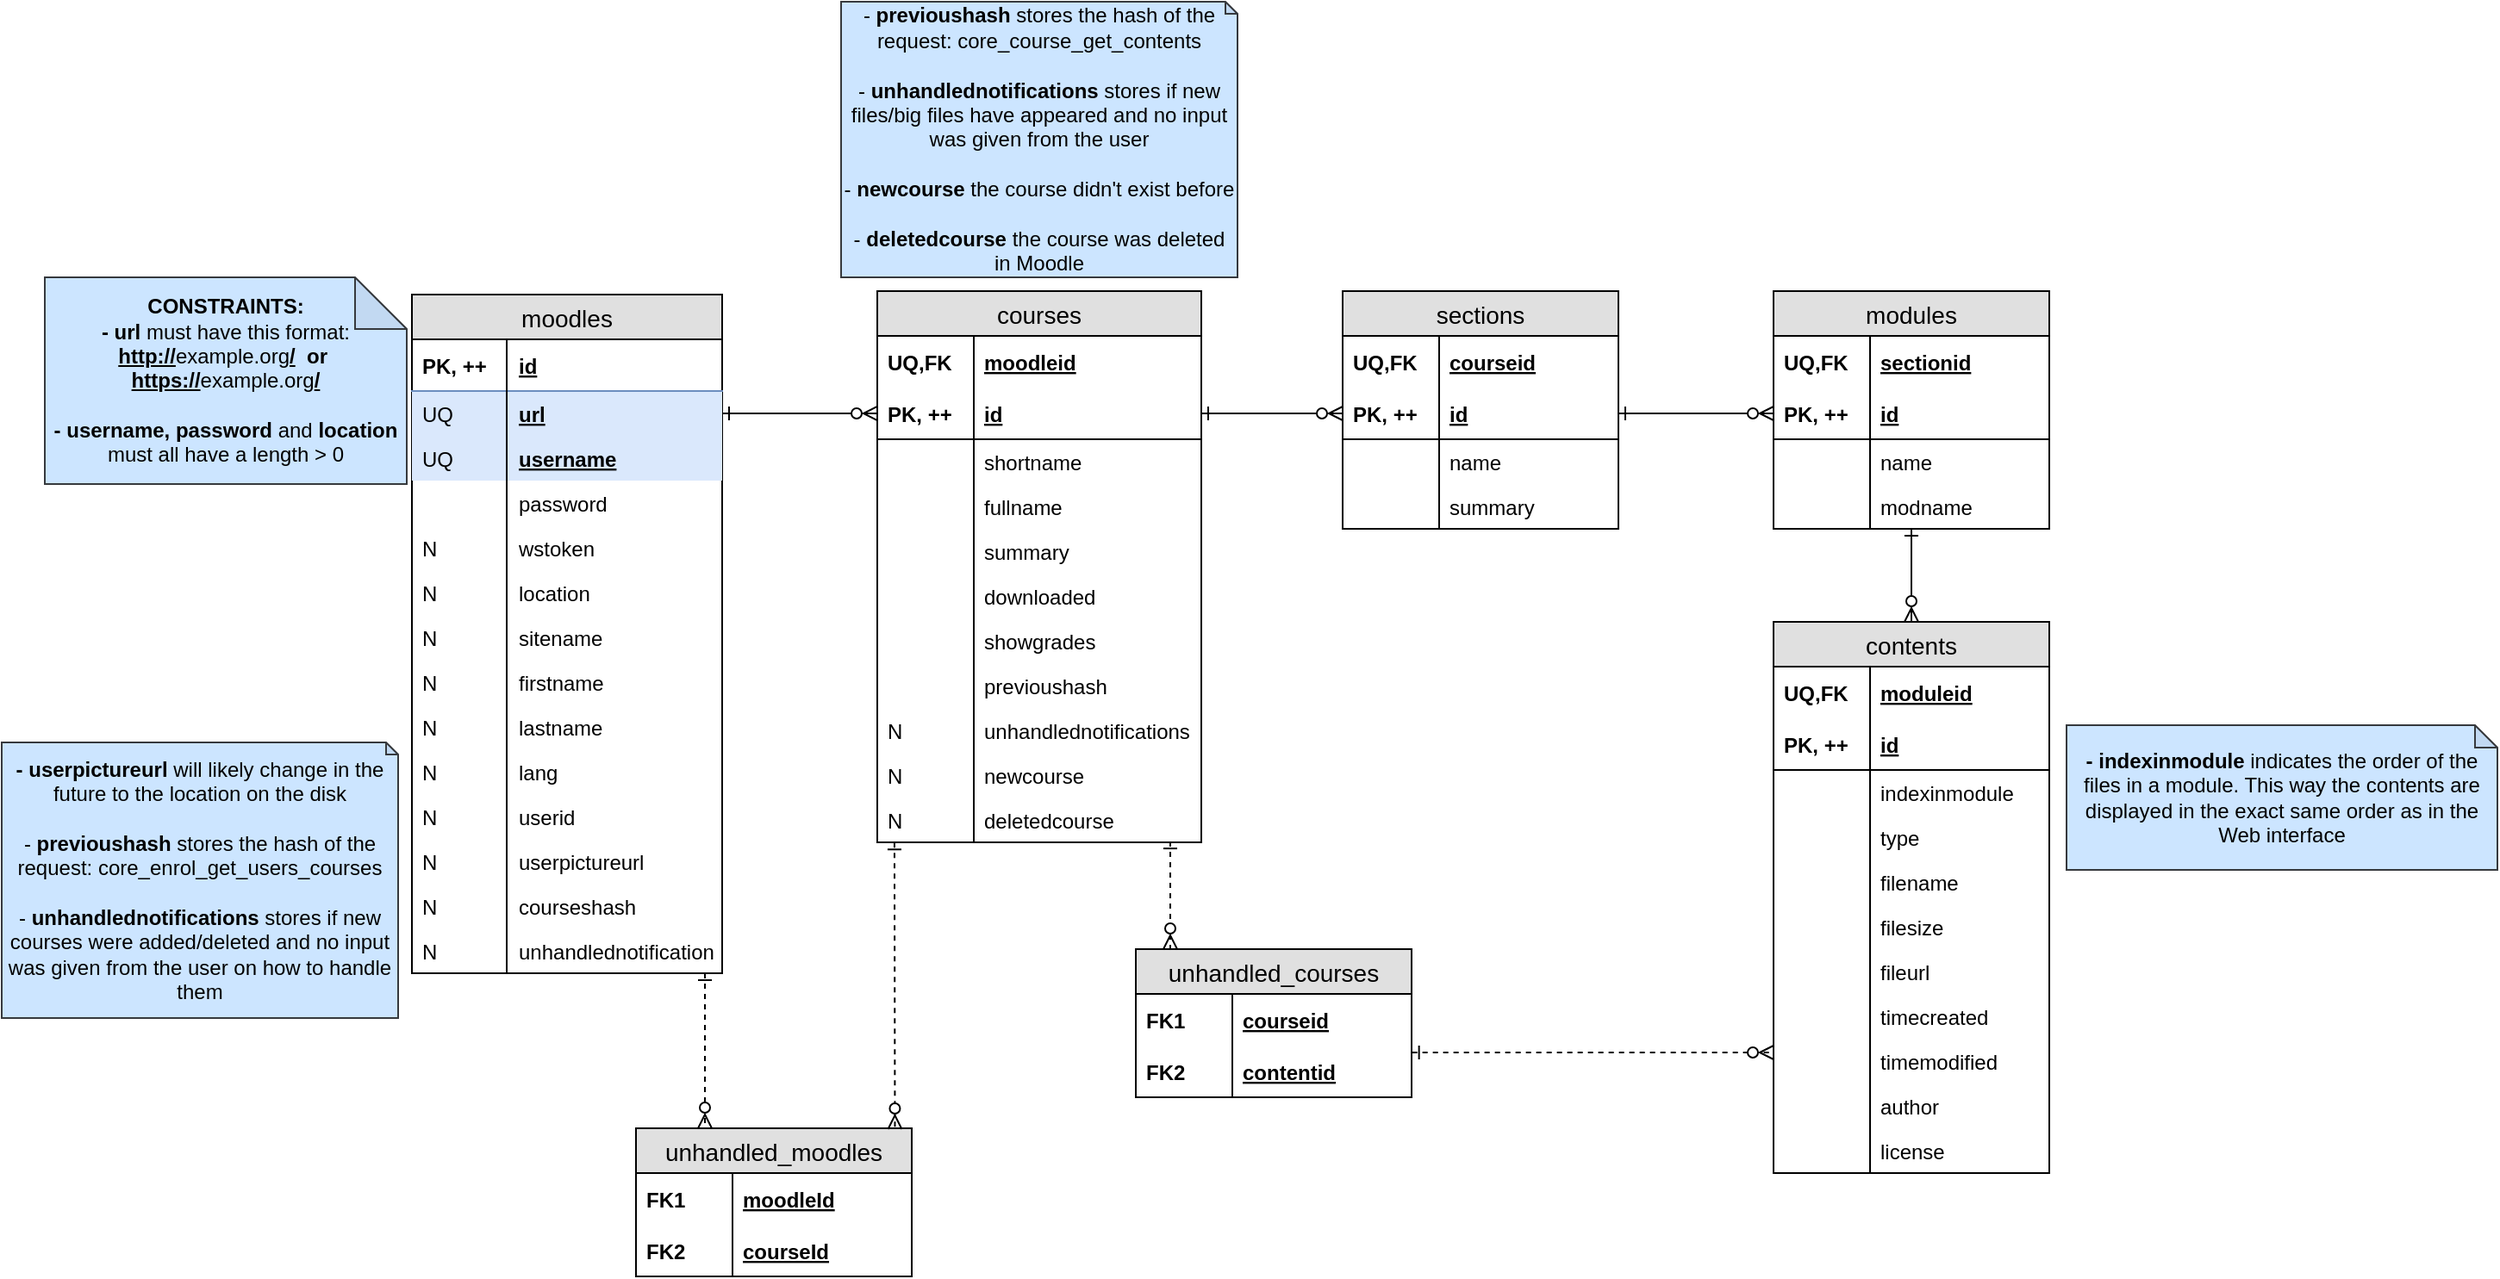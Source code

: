 <mxfile version="12.6.5" type="device"><diagram id="IwnenHdid8xizg1jXRGG" name="Page-1"><mxGraphModel dx="1095" dy="426" grid="1" gridSize="10" guides="1" tooltips="1" connect="1" arrows="1" fold="1" page="1" pageScale="1" pageWidth="850" pageHeight="1100" math="0" shadow="0"><root><mxCell id="0"/><mxCell id="1" parent="0"/><mxCell id="Ym9LLyicGNNErHvYUnxw-1" value="moodles" style="swimlane;fontStyle=0;childLayout=stackLayout;horizontal=1;startSize=26;fillColor=#e0e0e0;horizontalStack=0;resizeParent=1;resizeParentMax=0;resizeLast=0;collapsible=1;marginBottom=0;swimlaneFillColor=#ffffff;align=center;fontSize=14;" parent="1" vertex="1"><mxGeometry x="230" y="170" width="180" height="394" as="geometry"/></mxCell><mxCell id="Ym9LLyicGNNErHvYUnxw-2" value="id" style="shape=partialRectangle;top=0;left=0;right=0;bottom=1;align=left;verticalAlign=middle;fillColor=none;spacingLeft=60;spacingRight=4;overflow=hidden;rotatable=0;points=[[0,0.5],[1,0.5]];portConstraint=eastwest;dropTarget=0;fontStyle=5;fontSize=12;" parent="Ym9LLyicGNNErHvYUnxw-1" vertex="1"><mxGeometry y="26" width="180" height="30" as="geometry"/></mxCell><mxCell id="Ym9LLyicGNNErHvYUnxw-3" value="PK, ++" style="shape=partialRectangle;top=0;left=0;bottom=0;fillColor=none;align=left;verticalAlign=middle;spacingLeft=4;spacingRight=4;overflow=hidden;rotatable=0;points=[];portConstraint=eastwest;part=1;fontSize=12;fontStyle=1" parent="Ym9LLyicGNNErHvYUnxw-2" vertex="1" connectable="0"><mxGeometry width="55" height="30" as="geometry"/></mxCell><mxCell id="Ym9LLyicGNNErHvYUnxw-4" value="url" style="shape=partialRectangle;top=1;left=0;right=0;bottom=0;align=left;verticalAlign=middle;fillColor=#dae8fc;spacingLeft=60;spacingRight=4;overflow=hidden;rotatable=0;points=[[0,0.5],[1,0.5]];portConstraint=eastwest;dropTarget=0;fontSize=12;strokeColor=#6c8ebf;fontStyle=5;" parent="Ym9LLyicGNNErHvYUnxw-1" vertex="1"><mxGeometry y="56" width="180" height="26" as="geometry"/></mxCell><mxCell id="Ym9LLyicGNNErHvYUnxw-5" value="UQ" style="shape=partialRectangle;top=0;left=0;bottom=0;fillColor=none;align=left;verticalAlign=top;spacingLeft=4;spacingRight=4;overflow=hidden;rotatable=0;points=[];portConstraint=eastwest;part=1;fontSize=12;" parent="Ym9LLyicGNNErHvYUnxw-4" vertex="1" connectable="0"><mxGeometry width="55" height="26" as="geometry"/></mxCell><mxCell id="Ym9LLyicGNNErHvYUnxw-31" value="username" style="shape=partialRectangle;top=0;left=0;right=0;bottom=0;align=left;verticalAlign=middle;fillColor=#dae8fc;spacingLeft=60;spacingRight=4;overflow=hidden;rotatable=0;points=[[0,0.5],[1,0.5]];portConstraint=eastwest;dropTarget=0;fontSize=12;strokeColor=#6c8ebf;fontStyle=5;" parent="Ym9LLyicGNNErHvYUnxw-1" vertex="1"><mxGeometry y="82" width="180" height="26" as="geometry"/></mxCell><mxCell id="Ym9LLyicGNNErHvYUnxw-32" value="UQ" style="shape=partialRectangle;top=0;left=0;bottom=0;fillColor=none;align=left;verticalAlign=top;spacingLeft=4;spacingRight=4;overflow=hidden;rotatable=0;points=[];portConstraint=eastwest;part=1;fontSize=12;" parent="Ym9LLyicGNNErHvYUnxw-31" vertex="1" connectable="0"><mxGeometry width="55" height="26" as="geometry"/></mxCell><mxCell id="Ym9LLyicGNNErHvYUnxw-33" value="password" style="shape=partialRectangle;top=0;left=0;right=0;bottom=0;align=left;verticalAlign=middle;fillColor=none;spacingLeft=60;spacingRight=4;overflow=hidden;rotatable=0;points=[[0,0.5],[1,0.5]];portConstraint=eastwest;dropTarget=0;fontSize=12;fontStyle=0;" parent="Ym9LLyicGNNErHvYUnxw-1" vertex="1"><mxGeometry y="108" width="180" height="26" as="geometry"/></mxCell><mxCell id="Ym9LLyicGNNErHvYUnxw-34" value="" style="shape=partialRectangle;top=0;left=0;bottom=0;fillColor=none;align=left;verticalAlign=top;spacingLeft=4;spacingRight=4;overflow=hidden;rotatable=0;points=[];portConstraint=eastwest;part=1;fontSize=12;" parent="Ym9LLyicGNNErHvYUnxw-33" vertex="1" connectable="0"><mxGeometry width="55" height="26" as="geometry"/></mxCell><mxCell id="Ym9LLyicGNNErHvYUnxw-35" value="wstoken" style="shape=partialRectangle;top=0;left=0;right=0;bottom=0;align=left;verticalAlign=middle;fillColor=none;spacingLeft=60;spacingRight=4;overflow=hidden;rotatable=0;points=[[0,0.5],[1,0.5]];portConstraint=eastwest;dropTarget=0;fontSize=12;fontStyle=0;" parent="Ym9LLyicGNNErHvYUnxw-1" vertex="1"><mxGeometry y="134" width="180" height="26" as="geometry"/></mxCell><mxCell id="Ym9LLyicGNNErHvYUnxw-36" value="N" style="shape=partialRectangle;top=0;left=0;bottom=0;fillColor=none;align=left;verticalAlign=top;spacingLeft=4;spacingRight=4;overflow=hidden;rotatable=0;points=[];portConstraint=eastwest;part=1;fontSize=12;" parent="Ym9LLyicGNNErHvYUnxw-35" vertex="1" connectable="0"><mxGeometry width="55" height="26" as="geometry"/></mxCell><mxCell id="Ym9LLyicGNNErHvYUnxw-16" value="location" style="shape=partialRectangle;top=0;left=0;right=0;bottom=0;align=left;verticalAlign=middle;fillColor=none;spacingLeft=60;spacingRight=4;overflow=hidden;rotatable=0;points=[[0,0.5],[1,0.5]];portConstraint=eastwest;dropTarget=0;fontSize=12;fontStyle=0;" parent="Ym9LLyicGNNErHvYUnxw-1" vertex="1"><mxGeometry y="160" width="180" height="26" as="geometry"/></mxCell><mxCell id="Ym9LLyicGNNErHvYUnxw-17" value="N" style="shape=partialRectangle;top=0;left=0;bottom=0;fillColor=none;align=left;verticalAlign=top;spacingLeft=4;spacingRight=4;overflow=hidden;rotatable=0;points=[];portConstraint=eastwest;part=1;fontSize=12;" parent="Ym9LLyicGNNErHvYUnxw-16" vertex="1" connectable="0"><mxGeometry width="55" height="26" as="geometry"/></mxCell><mxCell id="n-XIEDdAp3IJLCjiU2Xb-1" value="sitename" style="shape=partialRectangle;top=0;left=0;right=0;bottom=0;align=left;verticalAlign=middle;fillColor=none;spacingLeft=60;spacingRight=4;overflow=hidden;rotatable=0;points=[[0,0.5],[1,0.5]];portConstraint=eastwest;dropTarget=0;fontSize=12;fontStyle=0;" parent="Ym9LLyicGNNErHvYUnxw-1" vertex="1"><mxGeometry y="186" width="180" height="26" as="geometry"/></mxCell><mxCell id="n-XIEDdAp3IJLCjiU2Xb-2" value="N" style="shape=partialRectangle;top=0;left=0;bottom=0;fillColor=none;align=left;verticalAlign=top;spacingLeft=4;spacingRight=4;overflow=hidden;rotatable=0;points=[];portConstraint=eastwest;part=1;fontSize=12;" parent="n-XIEDdAp3IJLCjiU2Xb-1" vertex="1" connectable="0"><mxGeometry width="55" height="26" as="geometry"/></mxCell><mxCell id="n-XIEDdAp3IJLCjiU2Xb-3" value="firstname" style="shape=partialRectangle;top=0;left=0;right=0;bottom=0;align=left;verticalAlign=middle;fillColor=none;spacingLeft=60;spacingRight=4;overflow=hidden;rotatable=0;points=[[0,0.5],[1,0.5]];portConstraint=eastwest;dropTarget=0;fontSize=12;fontStyle=0;" parent="Ym9LLyicGNNErHvYUnxw-1" vertex="1"><mxGeometry y="212" width="180" height="26" as="geometry"/></mxCell><mxCell id="n-XIEDdAp3IJLCjiU2Xb-4" value="N" style="shape=partialRectangle;top=0;left=0;bottom=0;fillColor=none;align=left;verticalAlign=top;spacingLeft=4;spacingRight=4;overflow=hidden;rotatable=0;points=[];portConstraint=eastwest;part=1;fontSize=12;" parent="n-XIEDdAp3IJLCjiU2Xb-3" vertex="1" connectable="0"><mxGeometry width="55" height="26" as="geometry"/></mxCell><mxCell id="n-XIEDdAp3IJLCjiU2Xb-5" value="lastname" style="shape=partialRectangle;top=0;left=0;right=0;bottom=0;align=left;verticalAlign=middle;fillColor=none;spacingLeft=60;spacingRight=4;overflow=hidden;rotatable=0;points=[[0,0.5],[1,0.5]];portConstraint=eastwest;dropTarget=0;fontSize=12;fontStyle=0;" parent="Ym9LLyicGNNErHvYUnxw-1" vertex="1"><mxGeometry y="238" width="180" height="26" as="geometry"/></mxCell><mxCell id="n-XIEDdAp3IJLCjiU2Xb-6" value="N" style="shape=partialRectangle;top=0;left=0;bottom=0;fillColor=none;align=left;verticalAlign=top;spacingLeft=4;spacingRight=4;overflow=hidden;rotatable=0;points=[];portConstraint=eastwest;part=1;fontSize=12;" parent="n-XIEDdAp3IJLCjiU2Xb-5" vertex="1" connectable="0"><mxGeometry width="55" height="26" as="geometry"/></mxCell><mxCell id="n-XIEDdAp3IJLCjiU2Xb-7" value="lang" style="shape=partialRectangle;top=0;left=0;right=0;bottom=0;align=left;verticalAlign=middle;fillColor=none;spacingLeft=60;spacingRight=4;overflow=hidden;rotatable=0;points=[[0,0.5],[1,0.5]];portConstraint=eastwest;dropTarget=0;fontSize=12;fontStyle=0;" parent="Ym9LLyicGNNErHvYUnxw-1" vertex="1"><mxGeometry y="264" width="180" height="26" as="geometry"/></mxCell><mxCell id="n-XIEDdAp3IJLCjiU2Xb-8" value="N" style="shape=partialRectangle;top=0;left=0;bottom=0;fillColor=none;align=left;verticalAlign=top;spacingLeft=4;spacingRight=4;overflow=hidden;rotatable=0;points=[];portConstraint=eastwest;part=1;fontSize=12;" parent="n-XIEDdAp3IJLCjiU2Xb-7" vertex="1" connectable="0"><mxGeometry width="55" height="26" as="geometry"/></mxCell><mxCell id="n-XIEDdAp3IJLCjiU2Xb-9" value="userid" style="shape=partialRectangle;top=0;left=0;right=0;bottom=0;align=left;verticalAlign=middle;fillColor=none;spacingLeft=60;spacingRight=4;overflow=hidden;rotatable=0;points=[[0,0.5],[1,0.5]];portConstraint=eastwest;dropTarget=0;fontSize=12;fontStyle=0;" parent="Ym9LLyicGNNErHvYUnxw-1" vertex="1"><mxGeometry y="290" width="180" height="26" as="geometry"/></mxCell><mxCell id="n-XIEDdAp3IJLCjiU2Xb-10" value="N" style="shape=partialRectangle;top=0;left=0;bottom=0;fillColor=none;align=left;verticalAlign=top;spacingLeft=4;spacingRight=4;overflow=hidden;rotatable=0;points=[];portConstraint=eastwest;part=1;fontSize=12;" parent="n-XIEDdAp3IJLCjiU2Xb-9" vertex="1" connectable="0"><mxGeometry width="55" height="26" as="geometry"/></mxCell><mxCell id="n-XIEDdAp3IJLCjiU2Xb-11" value="userpictureurl" style="shape=partialRectangle;top=0;left=0;right=0;bottom=0;align=left;verticalAlign=middle;fillColor=none;spacingLeft=60;spacingRight=4;overflow=hidden;rotatable=0;points=[[0,0.5],[1,0.5]];portConstraint=eastwest;dropTarget=0;fontSize=12;fontStyle=0;" parent="Ym9LLyicGNNErHvYUnxw-1" vertex="1"><mxGeometry y="316" width="180" height="26" as="geometry"/></mxCell><mxCell id="n-XIEDdAp3IJLCjiU2Xb-12" value="N" style="shape=partialRectangle;top=0;left=0;bottom=0;fillColor=none;align=left;verticalAlign=top;spacingLeft=4;spacingRight=4;overflow=hidden;rotatable=0;points=[];portConstraint=eastwest;part=1;fontSize=12;" parent="n-XIEDdAp3IJLCjiU2Xb-11" vertex="1" connectable="0"><mxGeometry width="55" height="26" as="geometry"/></mxCell><mxCell id="pIue_slVEFusykAkSawV-1" value="courseshash" style="shape=partialRectangle;top=0;left=0;right=0;bottom=0;align=left;verticalAlign=middle;fillColor=none;spacingLeft=60;spacingRight=4;overflow=hidden;rotatable=0;points=[[0,0.5],[1,0.5]];portConstraint=eastwest;dropTarget=0;fontSize=12;fontStyle=0;" vertex="1" parent="Ym9LLyicGNNErHvYUnxw-1"><mxGeometry y="342" width="180" height="26" as="geometry"/></mxCell><mxCell id="pIue_slVEFusykAkSawV-2" value="N" style="shape=partialRectangle;top=0;left=0;bottom=0;fillColor=none;align=left;verticalAlign=top;spacingLeft=4;spacingRight=4;overflow=hidden;rotatable=0;points=[];portConstraint=eastwest;part=1;fontSize=12;" vertex="1" connectable="0" parent="pIue_slVEFusykAkSawV-1"><mxGeometry width="55" height="26" as="geometry"/></mxCell><mxCell id="pIue_slVEFusykAkSawV-3" value="unhandlednotifications" style="shape=partialRectangle;top=0;left=0;right=0;bottom=0;align=left;verticalAlign=middle;fillColor=none;spacingLeft=60;spacingRight=4;overflow=hidden;rotatable=0;points=[[0,0.5],[1,0.5]];portConstraint=eastwest;dropTarget=0;fontSize=12;fontStyle=0;" vertex="1" parent="Ym9LLyicGNNErHvYUnxw-1"><mxGeometry y="368" width="180" height="26" as="geometry"/></mxCell><mxCell id="pIue_slVEFusykAkSawV-4" value="N" style="shape=partialRectangle;top=0;left=0;bottom=0;fillColor=none;align=left;verticalAlign=top;spacingLeft=4;spacingRight=4;overflow=hidden;rotatable=0;points=[];portConstraint=eastwest;part=1;fontSize=12;" vertex="1" connectable="0" parent="pIue_slVEFusykAkSawV-3"><mxGeometry width="55" height="26" as="geometry"/></mxCell><mxCell id="Ym9LLyicGNNErHvYUnxw-37" value="&lt;b&gt;CONSTRAINTS:&lt;br&gt;- url&lt;/b&gt; must have this format:&lt;br&gt;&lt;b&gt;&lt;u&gt;http://&lt;/u&gt;&lt;/b&gt;example.org&lt;b&gt;&lt;u&gt;/&lt;/u&gt;&amp;nbsp; or&amp;nbsp; &lt;u&gt;https://&lt;/u&gt;&lt;/b&gt;example.org&lt;b&gt;&lt;u&gt;/&lt;br&gt;&lt;/u&gt;&lt;br&gt;- username, password &lt;/b&gt;and &lt;b&gt;location &lt;/b&gt;must all have a length &amp;gt; 0" style="shape=note;whiteSpace=wrap;html=1;backgroundOutline=1;darkOpacity=0.05;fillColor=#cce5ff;strokeColor=#36393d;" parent="1" vertex="1"><mxGeometry x="17" y="160" width="210" height="120" as="geometry"/></mxCell><mxCell id="n-XIEDdAp3IJLCjiU2Xb-13" value="&lt;b&gt;- userpictureurl &lt;/b&gt;will likely change in the future to the location on the disk&lt;br&gt;&lt;br&gt;&lt;div&gt;- &lt;b&gt;previoushash &lt;/b&gt;stores the hash of the request: core_enrol_get_users_courses&lt;/div&gt;&lt;div&gt;&lt;br&gt;&lt;/div&gt;&lt;div&gt;- &lt;b&gt;unhandlednotifications &lt;/b&gt;stores if new courses were added/deleted and no input was given from the user on how to handle them&lt;/div&gt;" style="shape=note;whiteSpace=wrap;html=1;backgroundOutline=1;darkOpacity=0.05;fillColor=#cce5ff;strokeColor=#36393d;size=7;align=center;" parent="1" vertex="1"><mxGeometry x="-8" y="430" width="230" height="160" as="geometry"/></mxCell><mxCell id="-6KCRwRVRK97ajB14KKr-2" style="edgeStyle=orthogonalEdgeStyle;rounded=0;orthogonalLoop=1;jettySize=auto;html=1;exitX=0.5;exitY=1;exitDx=0;exitDy=0;exitPerimeter=0;" parent="1" edge="1"><mxGeometry relative="1" as="geometry"><mxPoint x="700" y="541" as="sourcePoint"/><mxPoint x="700" y="541" as="targetPoint"/></mxGeometry></mxCell><mxCell id="-6KCRwRVRK97ajB14KKr-3" value="courses" style="swimlane;fontStyle=0;childLayout=stackLayout;horizontal=1;startSize=26;fillColor=#e0e0e0;horizontalStack=0;resizeParent=1;resizeParentMax=0;resizeLast=0;collapsible=1;marginBottom=0;swimlaneFillColor=#ffffff;align=center;fontSize=14;" parent="1" vertex="1"><mxGeometry x="500" y="168" width="188" height="320" as="geometry"/></mxCell><mxCell id="-6KCRwRVRK97ajB14KKr-4" value="moodleid" style="shape=partialRectangle;top=0;left=0;right=0;bottom=0;align=left;verticalAlign=middle;fillColor=none;spacingLeft=60;spacingRight=4;overflow=hidden;rotatable=0;points=[[0,0.5],[1,0.5]];portConstraint=eastwest;dropTarget=0;fontStyle=5;fontSize=12;" parent="-6KCRwRVRK97ajB14KKr-3" vertex="1"><mxGeometry y="26" width="188" height="30" as="geometry"/></mxCell><mxCell id="-6KCRwRVRK97ajB14KKr-5" value="UQ,FK" style="shape=partialRectangle;fontStyle=1;top=0;left=0;bottom=0;fillColor=none;align=left;verticalAlign=middle;spacingLeft=4;spacingRight=4;overflow=hidden;rotatable=0;points=[];portConstraint=eastwest;part=1;fontSize=12;" parent="-6KCRwRVRK97ajB14KKr-4" vertex="1" connectable="0"><mxGeometry width="56" height="30" as="geometry"/></mxCell><mxCell id="-6KCRwRVRK97ajB14KKr-6" value="id" style="shape=partialRectangle;top=0;left=0;right=0;bottom=1;align=left;verticalAlign=middle;fillColor=none;spacingLeft=60;spacingRight=4;overflow=hidden;rotatable=0;points=[[0,0.5],[1,0.5]];portConstraint=eastwest;dropTarget=0;fontStyle=5;fontSize=12;" parent="-6KCRwRVRK97ajB14KKr-3" vertex="1"><mxGeometry y="56" width="188" height="30" as="geometry"/></mxCell><mxCell id="-6KCRwRVRK97ajB14KKr-7" value="PK, ++" style="shape=partialRectangle;fontStyle=1;top=0;left=0;bottom=0;fillColor=none;align=left;verticalAlign=middle;spacingLeft=4;spacingRight=4;overflow=hidden;rotatable=0;points=[];portConstraint=eastwest;part=1;fontSize=12;" parent="-6KCRwRVRK97ajB14KKr-6" vertex="1" connectable="0"><mxGeometry width="56" height="30" as="geometry"/></mxCell><mxCell id="-6KCRwRVRK97ajB14KKr-8" value="shortname" style="shape=partialRectangle;top=0;left=0;right=0;bottom=0;align=left;verticalAlign=top;fillColor=none;spacingLeft=60;spacingRight=4;overflow=hidden;rotatable=0;points=[[0,0.5],[1,0.5]];portConstraint=eastwest;dropTarget=0;fontSize=12;" parent="-6KCRwRVRK97ajB14KKr-3" vertex="1"><mxGeometry y="86" width="188" height="26" as="geometry"/></mxCell><mxCell id="-6KCRwRVRK97ajB14KKr-9" value="" style="shape=partialRectangle;top=0;left=0;bottom=0;fillColor=none;align=left;verticalAlign=top;spacingLeft=4;spacingRight=4;overflow=hidden;rotatable=0;points=[];portConstraint=eastwest;part=1;fontSize=12;" parent="-6KCRwRVRK97ajB14KKr-8" vertex="1" connectable="0"><mxGeometry width="56" height="26" as="geometry"/></mxCell><mxCell id="-6KCRwRVRK97ajB14KKr-11" value="fullname" style="shape=partialRectangle;top=0;left=0;right=0;bottom=0;align=left;verticalAlign=top;fillColor=none;spacingLeft=60;spacingRight=4;overflow=hidden;rotatable=0;points=[[0,0.5],[1,0.5]];portConstraint=eastwest;dropTarget=0;fontSize=12;" parent="-6KCRwRVRK97ajB14KKr-3" vertex="1"><mxGeometry y="112" width="188" height="26" as="geometry"/></mxCell><mxCell id="-6KCRwRVRK97ajB14KKr-12" value="" style="shape=partialRectangle;top=0;left=0;bottom=0;fillColor=none;align=left;verticalAlign=top;spacingLeft=4;spacingRight=4;overflow=hidden;rotatable=0;points=[];portConstraint=eastwest;part=1;fontSize=12;" parent="-6KCRwRVRK97ajB14KKr-11" vertex="1" connectable="0"><mxGeometry width="56" height="26" as="geometry"/></mxCell><mxCell id="-6KCRwRVRK97ajB14KKr-13" value="summary" style="shape=partialRectangle;top=0;left=0;right=0;bottom=0;align=left;verticalAlign=top;fillColor=none;spacingLeft=60;spacingRight=4;overflow=hidden;rotatable=0;points=[[0,0.5],[1,0.5]];portConstraint=eastwest;dropTarget=0;fontSize=12;" parent="-6KCRwRVRK97ajB14KKr-3" vertex="1"><mxGeometry y="138" width="188" height="26" as="geometry"/></mxCell><mxCell id="-6KCRwRVRK97ajB14KKr-14" value="" style="shape=partialRectangle;top=0;left=0;bottom=0;fillColor=none;align=left;verticalAlign=top;spacingLeft=4;spacingRight=4;overflow=hidden;rotatable=0;points=[];portConstraint=eastwest;part=1;fontSize=12;" parent="-6KCRwRVRK97ajB14KKr-13" vertex="1" connectable="0"><mxGeometry width="56" height="26" as="geometry"/></mxCell><mxCell id="-6KCRwRVRK97ajB14KKr-15" value="downloaded" style="shape=partialRectangle;top=0;left=0;right=0;bottom=0;align=left;verticalAlign=top;fillColor=none;spacingLeft=60;spacingRight=4;overflow=hidden;rotatable=0;points=[[0,0.5],[1,0.5]];portConstraint=eastwest;dropTarget=0;fontSize=12;" parent="-6KCRwRVRK97ajB14KKr-3" vertex="1"><mxGeometry y="164" width="188" height="26" as="geometry"/></mxCell><mxCell id="-6KCRwRVRK97ajB14KKr-16" value="" style="shape=partialRectangle;top=0;left=0;bottom=0;fillColor=none;align=left;verticalAlign=top;spacingLeft=4;spacingRight=4;overflow=hidden;rotatable=0;points=[];portConstraint=eastwest;part=1;fontSize=12;" parent="-6KCRwRVRK97ajB14KKr-15" vertex="1" connectable="0"><mxGeometry width="56" height="26" as="geometry"/></mxCell><mxCell id="-6KCRwRVRK97ajB14KKr-17" value="showgrades" style="shape=partialRectangle;top=0;left=0;right=0;bottom=0;align=left;verticalAlign=top;fillColor=none;spacingLeft=60;spacingRight=4;overflow=hidden;rotatable=0;points=[[0,0.5],[1,0.5]];portConstraint=eastwest;dropTarget=0;fontSize=12;" parent="-6KCRwRVRK97ajB14KKr-3" vertex="1"><mxGeometry y="190" width="188" height="26" as="geometry"/></mxCell><mxCell id="-6KCRwRVRK97ajB14KKr-18" value="" style="shape=partialRectangle;top=0;left=0;bottom=0;fillColor=none;align=left;verticalAlign=top;spacingLeft=4;spacingRight=4;overflow=hidden;rotatable=0;points=[];portConstraint=eastwest;part=1;fontSize=12;" parent="-6KCRwRVRK97ajB14KKr-17" vertex="1" connectable="0"><mxGeometry width="56" height="26" as="geometry"/></mxCell><mxCell id="pIue_slVEFusykAkSawV-5" value="previoushash" style="shape=partialRectangle;top=0;left=0;right=0;bottom=0;align=left;verticalAlign=top;fillColor=none;spacingLeft=60;spacingRight=4;overflow=hidden;rotatable=0;points=[[0,0.5],[1,0.5]];portConstraint=eastwest;dropTarget=0;fontSize=12;" vertex="1" parent="-6KCRwRVRK97ajB14KKr-3"><mxGeometry y="216" width="188" height="26" as="geometry"/></mxCell><mxCell id="pIue_slVEFusykAkSawV-6" value="" style="shape=partialRectangle;top=0;left=0;bottom=0;fillColor=none;align=left;verticalAlign=top;spacingLeft=4;spacingRight=4;overflow=hidden;rotatable=0;points=[];portConstraint=eastwest;part=1;fontSize=12;" vertex="1" connectable="0" parent="pIue_slVEFusykAkSawV-5"><mxGeometry width="56" height="26" as="geometry"/></mxCell><mxCell id="pIue_slVEFusykAkSawV-10" value="unhandlednotifications" style="shape=partialRectangle;top=0;left=0;right=0;bottom=0;align=left;verticalAlign=top;fillColor=none;spacingLeft=60;spacingRight=4;overflow=hidden;rotatable=0;points=[[0,0.5],[1,0.5]];portConstraint=eastwest;dropTarget=0;fontSize=12;" vertex="1" parent="-6KCRwRVRK97ajB14KKr-3"><mxGeometry y="242" width="188" height="26" as="geometry"/></mxCell><mxCell id="pIue_slVEFusykAkSawV-11" value="N" style="shape=partialRectangle;top=0;left=0;bottom=0;fillColor=none;align=left;verticalAlign=top;spacingLeft=4;spacingRight=4;overflow=hidden;rotatable=0;points=[];portConstraint=eastwest;part=1;fontSize=12;" vertex="1" connectable="0" parent="pIue_slVEFusykAkSawV-10"><mxGeometry width="56" height="26" as="geometry"/></mxCell><mxCell id="pIue_slVEFusykAkSawV-23" value="newcourse" style="shape=partialRectangle;top=0;left=0;right=0;bottom=0;align=left;verticalAlign=top;fillColor=none;spacingLeft=60;spacingRight=4;overflow=hidden;rotatable=0;points=[[0,0.5],[1,0.5]];portConstraint=eastwest;dropTarget=0;fontSize=12;" vertex="1" parent="-6KCRwRVRK97ajB14KKr-3"><mxGeometry y="268" width="188" height="26" as="geometry"/></mxCell><mxCell id="pIue_slVEFusykAkSawV-24" value="N" style="shape=partialRectangle;top=0;left=0;bottom=0;fillColor=none;align=left;verticalAlign=top;spacingLeft=4;spacingRight=4;overflow=hidden;rotatable=0;points=[];portConstraint=eastwest;part=1;fontSize=12;" vertex="1" connectable="0" parent="pIue_slVEFusykAkSawV-23"><mxGeometry width="56" height="26" as="geometry"/></mxCell><mxCell id="pIue_slVEFusykAkSawV-25" value="deletedcourse" style="shape=partialRectangle;top=0;left=0;right=0;bottom=0;align=left;verticalAlign=top;fillColor=none;spacingLeft=60;spacingRight=4;overflow=hidden;rotatable=0;points=[[0,0.5],[1,0.5]];portConstraint=eastwest;dropTarget=0;fontSize=12;" vertex="1" parent="-6KCRwRVRK97ajB14KKr-3"><mxGeometry y="294" width="188" height="26" as="geometry"/></mxCell><mxCell id="pIue_slVEFusykAkSawV-26" value="N" style="shape=partialRectangle;top=0;left=0;bottom=0;fillColor=none;align=left;verticalAlign=top;spacingLeft=4;spacingRight=4;overflow=hidden;rotatable=0;points=[];portConstraint=eastwest;part=1;fontSize=12;" vertex="1" connectable="0" parent="pIue_slVEFusykAkSawV-25"><mxGeometry width="56" height="26" as="geometry"/></mxCell><mxCell id="-6KCRwRVRK97ajB14KKr-10" value="" style="fontSize=12;html=1;endArrow=ERzeroToMany;startArrow=ERone;entryX=0;entryY=0.5;entryDx=0;entryDy=0;exitX=1;exitY=0.5;exitDx=0;exitDy=0;startFill=0;" parent="1" source="Ym9LLyicGNNErHvYUnxw-4" target="-6KCRwRVRK97ajB14KKr-6" edge="1"><mxGeometry width="100" height="100" relative="1" as="geometry"><mxPoint x="410" y="260" as="sourcePoint"/><mxPoint x="575" y="260" as="targetPoint"/></mxGeometry></mxCell><mxCell id="-6KCRwRVRK97ajB14KKr-19" value="sections" style="swimlane;fontStyle=0;childLayout=stackLayout;horizontal=1;startSize=26;fillColor=#e0e0e0;horizontalStack=0;resizeParent=1;resizeParentMax=0;resizeLast=0;collapsible=1;marginBottom=0;swimlaneFillColor=#ffffff;align=center;fontSize=14;" parent="1" vertex="1"><mxGeometry x="770" y="168" width="160" height="138" as="geometry"/></mxCell><mxCell id="-6KCRwRVRK97ajB14KKr-20" value="courseid" style="shape=partialRectangle;top=0;left=0;right=0;bottom=0;align=left;verticalAlign=middle;fillColor=none;spacingLeft=60;spacingRight=4;overflow=hidden;rotatable=0;points=[[0,0.5],[1,0.5]];portConstraint=eastwest;dropTarget=0;fontStyle=5;fontSize=12;" parent="-6KCRwRVRK97ajB14KKr-19" vertex="1"><mxGeometry y="26" width="160" height="30" as="geometry"/></mxCell><mxCell id="-6KCRwRVRK97ajB14KKr-21" value="UQ,FK" style="shape=partialRectangle;fontStyle=1;top=0;left=0;bottom=0;fillColor=none;align=left;verticalAlign=middle;spacingLeft=4;spacingRight=4;overflow=hidden;rotatable=0;points=[];portConstraint=eastwest;part=1;fontSize=12;" parent="-6KCRwRVRK97ajB14KKr-20" vertex="1" connectable="0"><mxGeometry width="56" height="30" as="geometry"/></mxCell><mxCell id="-6KCRwRVRK97ajB14KKr-22" value="id" style="shape=partialRectangle;top=0;left=0;right=0;bottom=1;align=left;verticalAlign=middle;fillColor=none;spacingLeft=60;spacingRight=4;overflow=hidden;rotatable=0;points=[[0,0.5],[1,0.5]];portConstraint=eastwest;dropTarget=0;fontStyle=5;fontSize=12;" parent="-6KCRwRVRK97ajB14KKr-19" vertex="1"><mxGeometry y="56" width="160" height="30" as="geometry"/></mxCell><mxCell id="-6KCRwRVRK97ajB14KKr-23" value="PK, ++" style="shape=partialRectangle;fontStyle=1;top=0;left=0;bottom=0;fillColor=none;align=left;verticalAlign=middle;spacingLeft=4;spacingRight=4;overflow=hidden;rotatable=0;points=[];portConstraint=eastwest;part=1;fontSize=12;" parent="-6KCRwRVRK97ajB14KKr-22" vertex="1" connectable="0"><mxGeometry width="56" height="30" as="geometry"/></mxCell><mxCell id="-6KCRwRVRK97ajB14KKr-24" value="name" style="shape=partialRectangle;top=0;left=0;right=0;bottom=0;align=left;verticalAlign=top;fillColor=none;spacingLeft=60;spacingRight=4;overflow=hidden;rotatable=0;points=[[0,0.5],[1,0.5]];portConstraint=eastwest;dropTarget=0;fontSize=12;" parent="-6KCRwRVRK97ajB14KKr-19" vertex="1"><mxGeometry y="86" width="160" height="26" as="geometry"/></mxCell><mxCell id="-6KCRwRVRK97ajB14KKr-25" value="" style="shape=partialRectangle;top=0;left=0;bottom=0;fillColor=none;align=left;verticalAlign=top;spacingLeft=4;spacingRight=4;overflow=hidden;rotatable=0;points=[];portConstraint=eastwest;part=1;fontSize=12;" parent="-6KCRwRVRK97ajB14KKr-24" vertex="1" connectable="0"><mxGeometry width="56" height="26" as="geometry"/></mxCell><mxCell id="-6KCRwRVRK97ajB14KKr-26" value="summary" style="shape=partialRectangle;top=0;left=0;right=0;bottom=0;align=left;verticalAlign=top;fillColor=none;spacingLeft=60;spacingRight=4;overflow=hidden;rotatable=0;points=[[0,0.5],[1,0.5]];portConstraint=eastwest;dropTarget=0;fontSize=12;" parent="-6KCRwRVRK97ajB14KKr-19" vertex="1"><mxGeometry y="112" width="160" height="26" as="geometry"/></mxCell><mxCell id="-6KCRwRVRK97ajB14KKr-27" value="" style="shape=partialRectangle;top=0;left=0;bottom=0;fillColor=none;align=left;verticalAlign=top;spacingLeft=4;spacingRight=4;overflow=hidden;rotatable=0;points=[];portConstraint=eastwest;part=1;fontSize=12;" parent="-6KCRwRVRK97ajB14KKr-26" vertex="1" connectable="0"><mxGeometry width="56" height="26" as="geometry"/></mxCell><mxCell id="-6KCRwRVRK97ajB14KKr-34" value="" style="fontSize=12;html=1;endArrow=ERzeroToMany;startArrow=ERone;entryX=0;entryY=0.5;entryDx=0;entryDy=0;startFill=0;" parent="1" source="-6KCRwRVRK97ajB14KKr-6" target="-6KCRwRVRK97ajB14KKr-22" edge="1"><mxGeometry width="100" height="100" relative="1" as="geometry"><mxPoint x="690" y="240" as="sourcePoint"/><mxPoint x="800" y="240" as="targetPoint"/></mxGeometry></mxCell><mxCell id="-6KCRwRVRK97ajB14KKr-35" value="modules" style="swimlane;fontStyle=0;childLayout=stackLayout;horizontal=1;startSize=26;fillColor=#e0e0e0;horizontalStack=0;resizeParent=1;resizeParentMax=0;resizeLast=0;collapsible=1;marginBottom=0;swimlaneFillColor=#ffffff;align=center;fontSize=14;" parent="1" vertex="1"><mxGeometry x="1020" y="168" width="160" height="138" as="geometry"/></mxCell><mxCell id="-6KCRwRVRK97ajB14KKr-36" value="sectionid" style="shape=partialRectangle;top=0;left=0;right=0;bottom=0;align=left;verticalAlign=middle;fillColor=none;spacingLeft=60;spacingRight=4;overflow=hidden;rotatable=0;points=[[0,0.5],[1,0.5]];portConstraint=eastwest;dropTarget=0;fontStyle=5;fontSize=12;" parent="-6KCRwRVRK97ajB14KKr-35" vertex="1"><mxGeometry y="26" width="160" height="30" as="geometry"/></mxCell><mxCell id="-6KCRwRVRK97ajB14KKr-37" value="UQ,FK" style="shape=partialRectangle;fontStyle=1;top=0;left=0;bottom=0;fillColor=none;align=left;verticalAlign=middle;spacingLeft=4;spacingRight=4;overflow=hidden;rotatable=0;points=[];portConstraint=eastwest;part=1;fontSize=12;" parent="-6KCRwRVRK97ajB14KKr-36" vertex="1" connectable="0"><mxGeometry width="56" height="30" as="geometry"/></mxCell><mxCell id="-6KCRwRVRK97ajB14KKr-38" value="id" style="shape=partialRectangle;top=0;left=0;right=0;bottom=1;align=left;verticalAlign=middle;fillColor=none;spacingLeft=60;spacingRight=4;overflow=hidden;rotatable=0;points=[[0,0.5],[1,0.5]];portConstraint=eastwest;dropTarget=0;fontStyle=5;fontSize=12;" parent="-6KCRwRVRK97ajB14KKr-35" vertex="1"><mxGeometry y="56" width="160" height="30" as="geometry"/></mxCell><mxCell id="-6KCRwRVRK97ajB14KKr-39" value="PK, ++" style="shape=partialRectangle;fontStyle=1;top=0;left=0;bottom=0;fillColor=none;align=left;verticalAlign=middle;spacingLeft=4;spacingRight=4;overflow=hidden;rotatable=0;points=[];portConstraint=eastwest;part=1;fontSize=12;" parent="-6KCRwRVRK97ajB14KKr-38" vertex="1" connectable="0"><mxGeometry width="56" height="30" as="geometry"/></mxCell><mxCell id="-6KCRwRVRK97ajB14KKr-40" value="name" style="shape=partialRectangle;top=0;left=0;right=0;bottom=0;align=left;verticalAlign=top;fillColor=none;spacingLeft=60;spacingRight=4;overflow=hidden;rotatable=0;points=[[0,0.5],[1,0.5]];portConstraint=eastwest;dropTarget=0;fontSize=12;" parent="-6KCRwRVRK97ajB14KKr-35" vertex="1"><mxGeometry y="86" width="160" height="26" as="geometry"/></mxCell><mxCell id="-6KCRwRVRK97ajB14KKr-41" value="" style="shape=partialRectangle;top=0;left=0;bottom=0;fillColor=none;align=left;verticalAlign=top;spacingLeft=4;spacingRight=4;overflow=hidden;rotatable=0;points=[];portConstraint=eastwest;part=1;fontSize=12;" parent="-6KCRwRVRK97ajB14KKr-40" vertex="1" connectable="0"><mxGeometry width="56" height="26" as="geometry"/></mxCell><mxCell id="-6KCRwRVRK97ajB14KKr-42" value="modname" style="shape=partialRectangle;top=0;left=0;right=0;bottom=0;align=left;verticalAlign=top;fillColor=none;spacingLeft=60;spacingRight=4;overflow=hidden;rotatable=0;points=[[0,0.5],[1,0.5]];portConstraint=eastwest;dropTarget=0;fontSize=12;" parent="-6KCRwRVRK97ajB14KKr-35" vertex="1"><mxGeometry y="112" width="160" height="26" as="geometry"/></mxCell><mxCell id="-6KCRwRVRK97ajB14KKr-43" value="" style="shape=partialRectangle;top=0;left=0;bottom=0;fillColor=none;align=left;verticalAlign=top;spacingLeft=4;spacingRight=4;overflow=hidden;rotatable=0;points=[];portConstraint=eastwest;part=1;fontSize=12;" parent="-6KCRwRVRK97ajB14KKr-42" vertex="1" connectable="0"><mxGeometry width="56" height="26" as="geometry"/></mxCell><mxCell id="-6KCRwRVRK97ajB14KKr-47" value="" style="fontSize=12;html=1;endArrow=ERzeroToMany;startArrow=ERone;entryX=0;entryY=0.5;entryDx=0;entryDy=0;endFill=1;startFill=0;exitX=1;exitY=0.5;exitDx=0;exitDy=0;" parent="1" source="-6KCRwRVRK97ajB14KKr-22" target="-6KCRwRVRK97ajB14KKr-38" edge="1"><mxGeometry width="100" height="100" relative="1" as="geometry"><mxPoint x="840" y="430" as="sourcePoint"/><mxPoint x="940" y="330" as="targetPoint"/></mxGeometry></mxCell><mxCell id="-6KCRwRVRK97ajB14KKr-48" value="contents" style="swimlane;fontStyle=0;childLayout=stackLayout;horizontal=1;startSize=26;fillColor=#e0e0e0;horizontalStack=0;resizeParent=1;resizeParentMax=0;resizeLast=0;collapsible=1;marginBottom=0;swimlaneFillColor=#ffffff;align=center;fontSize=14;" parent="1" vertex="1"><mxGeometry x="1020" y="360" width="160" height="320" as="geometry"/></mxCell><mxCell id="-6KCRwRVRK97ajB14KKr-49" value="moduleid" style="shape=partialRectangle;top=0;left=0;right=0;bottom=0;align=left;verticalAlign=middle;fillColor=none;spacingLeft=60;spacingRight=4;overflow=hidden;rotatable=0;points=[[0,0.5],[1,0.5]];portConstraint=eastwest;dropTarget=0;fontStyle=5;fontSize=12;" parent="-6KCRwRVRK97ajB14KKr-48" vertex="1"><mxGeometry y="26" width="160" height="30" as="geometry"/></mxCell><mxCell id="-6KCRwRVRK97ajB14KKr-50" value="UQ,FK" style="shape=partialRectangle;fontStyle=1;top=0;left=0;bottom=0;fillColor=none;align=left;verticalAlign=middle;spacingLeft=4;spacingRight=4;overflow=hidden;rotatable=0;points=[];portConstraint=eastwest;part=1;fontSize=12;" parent="-6KCRwRVRK97ajB14KKr-49" vertex="1" connectable="0"><mxGeometry width="56" height="30" as="geometry"/></mxCell><mxCell id="-6KCRwRVRK97ajB14KKr-51" value="id" style="shape=partialRectangle;top=0;left=0;right=0;bottom=1;align=left;verticalAlign=middle;fillColor=none;spacingLeft=60;spacingRight=4;overflow=hidden;rotatable=0;points=[[0,0.5],[1,0.5]];portConstraint=eastwest;dropTarget=0;fontStyle=5;fontSize=12;" parent="-6KCRwRVRK97ajB14KKr-48" vertex="1"><mxGeometry y="56" width="160" height="30" as="geometry"/></mxCell><mxCell id="-6KCRwRVRK97ajB14KKr-52" value="PK, ++" style="shape=partialRectangle;fontStyle=1;top=0;left=0;bottom=0;fillColor=none;align=left;verticalAlign=middle;spacingLeft=4;spacingRight=4;overflow=hidden;rotatable=0;points=[];portConstraint=eastwest;part=1;fontSize=12;" parent="-6KCRwRVRK97ajB14KKr-51" vertex="1" connectable="0"><mxGeometry width="56" height="30" as="geometry"/></mxCell><mxCell id="-6KCRwRVRK97ajB14KKr-68" value="indexinmodule" style="shape=partialRectangle;top=0;left=0;right=0;bottom=0;align=left;verticalAlign=top;fillColor=none;spacingLeft=60;spacingRight=4;overflow=hidden;rotatable=0;points=[[0,0.5],[1,0.5]];portConstraint=eastwest;dropTarget=0;fontSize=12;" parent="-6KCRwRVRK97ajB14KKr-48" vertex="1"><mxGeometry y="86" width="160" height="26" as="geometry"/></mxCell><mxCell id="-6KCRwRVRK97ajB14KKr-69" value="" style="shape=partialRectangle;top=0;left=0;bottom=0;fillColor=none;align=left;verticalAlign=top;spacingLeft=4;spacingRight=4;overflow=hidden;rotatable=0;points=[];portConstraint=eastwest;part=1;fontSize=12;" parent="-6KCRwRVRK97ajB14KKr-68" vertex="1" connectable="0"><mxGeometry width="56" height="26" as="geometry"/></mxCell><mxCell id="-6KCRwRVRK97ajB14KKr-53" value="type" style="shape=partialRectangle;top=0;left=0;right=0;bottom=0;align=left;verticalAlign=top;fillColor=none;spacingLeft=60;spacingRight=4;overflow=hidden;rotatable=0;points=[[0,0.5],[1,0.5]];portConstraint=eastwest;dropTarget=0;fontSize=12;" parent="-6KCRwRVRK97ajB14KKr-48" vertex="1"><mxGeometry y="112" width="160" height="26" as="geometry"/></mxCell><mxCell id="-6KCRwRVRK97ajB14KKr-54" value="" style="shape=partialRectangle;top=0;left=0;bottom=0;fillColor=none;align=left;verticalAlign=top;spacingLeft=4;spacingRight=4;overflow=hidden;rotatable=0;points=[];portConstraint=eastwest;part=1;fontSize=12;" parent="-6KCRwRVRK97ajB14KKr-53" vertex="1" connectable="0"><mxGeometry width="56" height="26" as="geometry"/></mxCell><mxCell id="-6KCRwRVRK97ajB14KKr-55" value="filename" style="shape=partialRectangle;top=0;left=0;right=0;bottom=0;align=left;verticalAlign=top;fillColor=none;spacingLeft=60;spacingRight=4;overflow=hidden;rotatable=0;points=[[0,0.5],[1,0.5]];portConstraint=eastwest;dropTarget=0;fontSize=12;" parent="-6KCRwRVRK97ajB14KKr-48" vertex="1"><mxGeometry y="138" width="160" height="26" as="geometry"/></mxCell><mxCell id="-6KCRwRVRK97ajB14KKr-56" value="" style="shape=partialRectangle;top=0;left=0;bottom=0;fillColor=none;align=left;verticalAlign=top;spacingLeft=4;spacingRight=4;overflow=hidden;rotatable=0;points=[];portConstraint=eastwest;part=1;fontSize=12;" parent="-6KCRwRVRK97ajB14KKr-55" vertex="1" connectable="0"><mxGeometry width="56" height="26" as="geometry"/></mxCell><mxCell id="-6KCRwRVRK97ajB14KKr-58" value="filesize" style="shape=partialRectangle;top=0;left=0;right=0;bottom=0;align=left;verticalAlign=top;fillColor=none;spacingLeft=60;spacingRight=4;overflow=hidden;rotatable=0;points=[[0,0.5],[1,0.5]];portConstraint=eastwest;dropTarget=0;fontSize=12;" parent="-6KCRwRVRK97ajB14KKr-48" vertex="1"><mxGeometry y="164" width="160" height="26" as="geometry"/></mxCell><mxCell id="-6KCRwRVRK97ajB14KKr-59" value="" style="shape=partialRectangle;top=0;left=0;bottom=0;fillColor=none;align=left;verticalAlign=top;spacingLeft=4;spacingRight=4;overflow=hidden;rotatable=0;points=[];portConstraint=eastwest;part=1;fontSize=12;" parent="-6KCRwRVRK97ajB14KKr-58" vertex="1" connectable="0"><mxGeometry width="56" height="26" as="geometry"/></mxCell><mxCell id="-6KCRwRVRK97ajB14KKr-60" value="fileurl" style="shape=partialRectangle;top=0;left=0;right=0;bottom=0;align=left;verticalAlign=top;fillColor=none;spacingLeft=60;spacingRight=4;overflow=hidden;rotatable=0;points=[[0,0.5],[1,0.5]];portConstraint=eastwest;dropTarget=0;fontSize=12;" parent="-6KCRwRVRK97ajB14KKr-48" vertex="1"><mxGeometry y="190" width="160" height="26" as="geometry"/></mxCell><mxCell id="-6KCRwRVRK97ajB14KKr-61" value="" style="shape=partialRectangle;top=0;left=0;bottom=0;fillColor=none;align=left;verticalAlign=top;spacingLeft=4;spacingRight=4;overflow=hidden;rotatable=0;points=[];portConstraint=eastwest;part=1;fontSize=12;" parent="-6KCRwRVRK97ajB14KKr-60" vertex="1" connectable="0"><mxGeometry width="56" height="26" as="geometry"/></mxCell><mxCell id="-6KCRwRVRK97ajB14KKr-62" value="timecreated" style="shape=partialRectangle;top=0;left=0;right=0;bottom=0;align=left;verticalAlign=top;fillColor=none;spacingLeft=60;spacingRight=4;overflow=hidden;rotatable=0;points=[[0,0.5],[1,0.5]];portConstraint=eastwest;dropTarget=0;fontSize=12;" parent="-6KCRwRVRK97ajB14KKr-48" vertex="1"><mxGeometry y="216" width="160" height="26" as="geometry"/></mxCell><mxCell id="-6KCRwRVRK97ajB14KKr-63" value="" style="shape=partialRectangle;top=0;left=0;bottom=0;fillColor=none;align=left;verticalAlign=top;spacingLeft=4;spacingRight=4;overflow=hidden;rotatable=0;points=[];portConstraint=eastwest;part=1;fontSize=12;" parent="-6KCRwRVRK97ajB14KKr-62" vertex="1" connectable="0"><mxGeometry width="56" height="26" as="geometry"/></mxCell><mxCell id="pIue_slVEFusykAkSawV-42" value="timemodified" style="shape=partialRectangle;top=0;left=0;right=0;bottom=0;align=left;verticalAlign=top;fillColor=none;spacingLeft=60;spacingRight=4;overflow=hidden;rotatable=0;points=[[0,0.5],[1,0.5]];portConstraint=eastwest;dropTarget=0;fontSize=12;" vertex="1" parent="-6KCRwRVRK97ajB14KKr-48"><mxGeometry y="242" width="160" height="26" as="geometry"/></mxCell><mxCell id="pIue_slVEFusykAkSawV-43" value="" style="shape=partialRectangle;top=0;left=0;bottom=0;fillColor=none;align=left;verticalAlign=top;spacingLeft=4;spacingRight=4;overflow=hidden;rotatable=0;points=[];portConstraint=eastwest;part=1;fontSize=12;" vertex="1" connectable="0" parent="pIue_slVEFusykAkSawV-42"><mxGeometry width="56" height="26" as="geometry"/></mxCell><mxCell id="-6KCRwRVRK97ajB14KKr-64" value="author" style="shape=partialRectangle;top=0;left=0;right=0;bottom=0;align=left;verticalAlign=top;fillColor=none;spacingLeft=60;spacingRight=4;overflow=hidden;rotatable=0;points=[[0,0.5],[1,0.5]];portConstraint=eastwest;dropTarget=0;fontSize=12;" parent="-6KCRwRVRK97ajB14KKr-48" vertex="1"><mxGeometry y="268" width="160" height="26" as="geometry"/></mxCell><mxCell id="-6KCRwRVRK97ajB14KKr-65" value="" style="shape=partialRectangle;top=0;left=0;bottom=0;fillColor=none;align=left;verticalAlign=top;spacingLeft=4;spacingRight=4;overflow=hidden;rotatable=0;points=[];portConstraint=eastwest;part=1;fontSize=12;" parent="-6KCRwRVRK97ajB14KKr-64" vertex="1" connectable="0"><mxGeometry width="56" height="26" as="geometry"/></mxCell><mxCell id="-6KCRwRVRK97ajB14KKr-66" value="license" style="shape=partialRectangle;top=0;left=0;right=0;bottom=0;align=left;verticalAlign=top;fillColor=none;spacingLeft=60;spacingRight=4;overflow=hidden;rotatable=0;points=[[0,0.5],[1,0.5]];portConstraint=eastwest;dropTarget=0;fontSize=12;" parent="-6KCRwRVRK97ajB14KKr-48" vertex="1"><mxGeometry y="294" width="160" height="26" as="geometry"/></mxCell><mxCell id="-6KCRwRVRK97ajB14KKr-67" value="" style="shape=partialRectangle;top=0;left=0;bottom=0;fillColor=none;align=left;verticalAlign=top;spacingLeft=4;spacingRight=4;overflow=hidden;rotatable=0;points=[];portConstraint=eastwest;part=1;fontSize=12;" parent="-6KCRwRVRK97ajB14KKr-66" vertex="1" connectable="0"><mxGeometry width="56" height="26" as="geometry"/></mxCell><mxCell id="-6KCRwRVRK97ajB14KKr-57" value="" style="fontSize=12;html=1;endArrow=ERzeroToMany;startArrow=ERone;entryX=0.5;entryY=0;entryDx=0;entryDy=0;endFill=1;startFill=0;" parent="1" source="-6KCRwRVRK97ajB14KKr-42" target="-6KCRwRVRK97ajB14KKr-48" edge="1"><mxGeometry width="100" height="100" relative="1" as="geometry"><mxPoint x="850.0" y="538" as="sourcePoint"/><mxPoint x="940" y="562" as="targetPoint"/></mxGeometry></mxCell><mxCell id="-6KCRwRVRK97ajB14KKr-70" value="&lt;b&gt;- indexinmodule &lt;/b&gt;indicates the order of the files in a module. This way the contents are displayed in the exact same order as in the Web interface" style="shape=note;whiteSpace=wrap;html=1;backgroundOutline=1;darkOpacity=0.05;fillColor=#cce5ff;strokeColor=#36393d;size=13;" parent="1" vertex="1"><mxGeometry x="1190" y="420" width="250" height="84" as="geometry"/></mxCell><mxCell id="pIue_slVEFusykAkSawV-9" value="- &lt;b&gt;previoushash&amp;nbsp;&lt;/b&gt;stores the hash of the request: core_course_get_contents&lt;br&gt;&lt;br&gt;-&amp;nbsp;&lt;b&gt;unhandlednotifications&amp;nbsp;&lt;/b&gt;stores if new files/big files have appeared and no input was given from the user&lt;br&gt;&lt;br&gt;- &lt;b&gt;newcourse &lt;/b&gt;the course didn't exist before&lt;br&gt;&lt;br&gt;- &lt;b&gt;deletedcourse &lt;/b&gt;the course was deleted in Moodle" style="shape=note;whiteSpace=wrap;html=1;backgroundOutline=1;darkOpacity=0.05;fillColor=#cce5ff;strokeColor=#36393d;size=7;align=center;" vertex="1" parent="1"><mxGeometry x="479" width="230" height="160" as="geometry"/></mxCell><mxCell id="pIue_slVEFusykAkSawV-16" value="unhandled_moodles" style="swimlane;fontStyle=0;childLayout=stackLayout;horizontal=1;startSize=26;fillColor=#e0e0e0;horizontalStack=0;resizeParent=1;resizeParentMax=0;resizeLast=0;collapsible=1;marginBottom=0;swimlaneFillColor=#ffffff;align=center;fontSize=14;" vertex="1" parent="1"><mxGeometry x="360" y="654" width="160" height="86" as="geometry"/></mxCell><mxCell id="pIue_slVEFusykAkSawV-17" value="moodleId" style="shape=partialRectangle;top=0;left=0;right=0;bottom=0;align=left;verticalAlign=middle;fillColor=none;spacingLeft=60;spacingRight=4;overflow=hidden;rotatable=0;points=[[0,0.5],[1,0.5]];portConstraint=eastwest;dropTarget=0;fontStyle=5;fontSize=12;" vertex="1" parent="pIue_slVEFusykAkSawV-16"><mxGeometry y="26" width="160" height="30" as="geometry"/></mxCell><mxCell id="pIue_slVEFusykAkSawV-18" value="FK1" style="shape=partialRectangle;fontStyle=1;top=0;left=0;bottom=0;fillColor=none;align=left;verticalAlign=middle;spacingLeft=4;spacingRight=4;overflow=hidden;rotatable=0;points=[];portConstraint=eastwest;part=1;fontSize=12;" vertex="1" connectable="0" parent="pIue_slVEFusykAkSawV-17"><mxGeometry width="56" height="30" as="geometry"/></mxCell><mxCell id="pIue_slVEFusykAkSawV-19" value="courseId" style="shape=partialRectangle;top=0;left=0;right=0;bottom=1;align=left;verticalAlign=middle;fillColor=none;spacingLeft=60;spacingRight=4;overflow=hidden;rotatable=0;points=[[0,0.5],[1,0.5]];portConstraint=eastwest;dropTarget=0;fontStyle=5;fontSize=12;" vertex="1" parent="pIue_slVEFusykAkSawV-16"><mxGeometry y="56" width="160" height="30" as="geometry"/></mxCell><mxCell id="pIue_slVEFusykAkSawV-20" value="FK2" style="shape=partialRectangle;fontStyle=1;top=0;left=0;bottom=0;fillColor=none;align=left;verticalAlign=middle;spacingLeft=4;spacingRight=4;overflow=hidden;rotatable=0;points=[];portConstraint=eastwest;part=1;fontSize=12;" vertex="1" connectable="0" parent="pIue_slVEFusykAkSawV-19"><mxGeometry width="56" height="30" as="geometry"/></mxCell><mxCell id="pIue_slVEFusykAkSawV-31" value="unhandled_courses" style="swimlane;fontStyle=0;childLayout=stackLayout;horizontal=1;startSize=26;fillColor=#e0e0e0;horizontalStack=0;resizeParent=1;resizeParentMax=0;resizeLast=0;collapsible=1;marginBottom=0;swimlaneFillColor=#ffffff;align=center;fontSize=14;" vertex="1" parent="1"><mxGeometry x="650" y="550" width="160" height="86" as="geometry"/></mxCell><mxCell id="pIue_slVEFusykAkSawV-32" value="courseid" style="shape=partialRectangle;top=0;left=0;right=0;bottom=0;align=left;verticalAlign=middle;fillColor=none;spacingLeft=60;spacingRight=4;overflow=hidden;rotatable=0;points=[[0,0.5],[1,0.5]];portConstraint=eastwest;dropTarget=0;fontStyle=5;fontSize=12;" vertex="1" parent="pIue_slVEFusykAkSawV-31"><mxGeometry y="26" width="160" height="30" as="geometry"/></mxCell><mxCell id="pIue_slVEFusykAkSawV-33" value="FK1" style="shape=partialRectangle;fontStyle=1;top=0;left=0;bottom=0;fillColor=none;align=left;verticalAlign=middle;spacingLeft=4;spacingRight=4;overflow=hidden;rotatable=0;points=[];portConstraint=eastwest;part=1;fontSize=12;" vertex="1" connectable="0" parent="pIue_slVEFusykAkSawV-32"><mxGeometry width="56" height="30" as="geometry"/></mxCell><mxCell id="pIue_slVEFusykAkSawV-34" value="contentid" style="shape=partialRectangle;top=0;left=0;right=0;bottom=1;align=left;verticalAlign=middle;fillColor=none;spacingLeft=60;spacingRight=4;overflow=hidden;rotatable=0;points=[[0,0.5],[1,0.5]];portConstraint=eastwest;dropTarget=0;fontStyle=5;fontSize=12;" vertex="1" parent="pIue_slVEFusykAkSawV-31"><mxGeometry y="56" width="160" height="30" as="geometry"/></mxCell><mxCell id="pIue_slVEFusykAkSawV-35" value="FK2" style="shape=partialRectangle;fontStyle=1;top=0;left=0;bottom=0;fillColor=none;align=left;verticalAlign=middle;spacingLeft=4;spacingRight=4;overflow=hidden;rotatable=0;points=[];portConstraint=eastwest;part=1;fontSize=12;" vertex="1" connectable="0" parent="pIue_slVEFusykAkSawV-34"><mxGeometry width="56" height="30" as="geometry"/></mxCell><mxCell id="pIue_slVEFusykAkSawV-36" value="" style="fontSize=12;html=1;endArrow=ERzeroToMany;endFill=1;rounded=1;entryX=0.25;entryY=0;entryDx=0;entryDy=0;startArrow=ERone;startFill=0;dashed=1;" edge="1" parent="1" target="pIue_slVEFusykAkSawV-16"><mxGeometry width="100" height="100" relative="1" as="geometry"><mxPoint x="400" y="564" as="sourcePoint"/><mxPoint x="400" y="636" as="targetPoint"/></mxGeometry></mxCell><mxCell id="pIue_slVEFusykAkSawV-38" value="" style="fontSize=12;html=1;endArrow=ERzeroToMany;startArrow=ERone;dashed=1;startFill=0;exitX=0.053;exitY=1.003;exitDx=0;exitDy=0;exitPerimeter=0;entryX=0.939;entryY=0.006;entryDx=0;entryDy=0;entryPerimeter=0;endFill=1;" edge="1" parent="1" source="pIue_slVEFusykAkSawV-25" target="pIue_slVEFusykAkSawV-16"><mxGeometry width="100" height="100" relative="1" as="geometry"><mxPoint x="510" y="500" as="sourcePoint"/><mxPoint x="510" y="610" as="targetPoint"/></mxGeometry></mxCell><mxCell id="pIue_slVEFusykAkSawV-39" value="" style="fontSize=12;html=1;endArrow=ERzeroToMany;startArrow=ERone;dashed=1;startFill=0;exitX=0.053;exitY=1.003;exitDx=0;exitDy=0;exitPerimeter=0;endFill=1;entryX=0.125;entryY=0;entryDx=0;entryDy=0;entryPerimeter=0;" edge="1" parent="1" target="pIue_slVEFusykAkSawV-31"><mxGeometry width="100" height="100" relative="1" as="geometry"><mxPoint x="670.004" y="487.558" as="sourcePoint"/><mxPoint x="670" y="550" as="targetPoint"/></mxGeometry></mxCell><mxCell id="pIue_slVEFusykAkSawV-41" value="" style="fontSize=12;html=1;endArrow=ERzeroToMany;startArrow=ERone;dashed=1;startFill=0;exitX=1.002;exitY=0.133;exitDx=0;exitDy=0;exitPerimeter=0;endFill=1;entryX=0;entryY=0.077;entryDx=0;entryDy=0;entryPerimeter=0;" edge="1" parent="1" source="pIue_slVEFusykAkSawV-34"><mxGeometry width="100" height="100" relative="1" as="geometry"><mxPoint x="820.004" y="609.998" as="sourcePoint"/><mxPoint x="1020" y="610.002" as="targetPoint"/></mxGeometry></mxCell></root></mxGraphModel></diagram></mxfile>